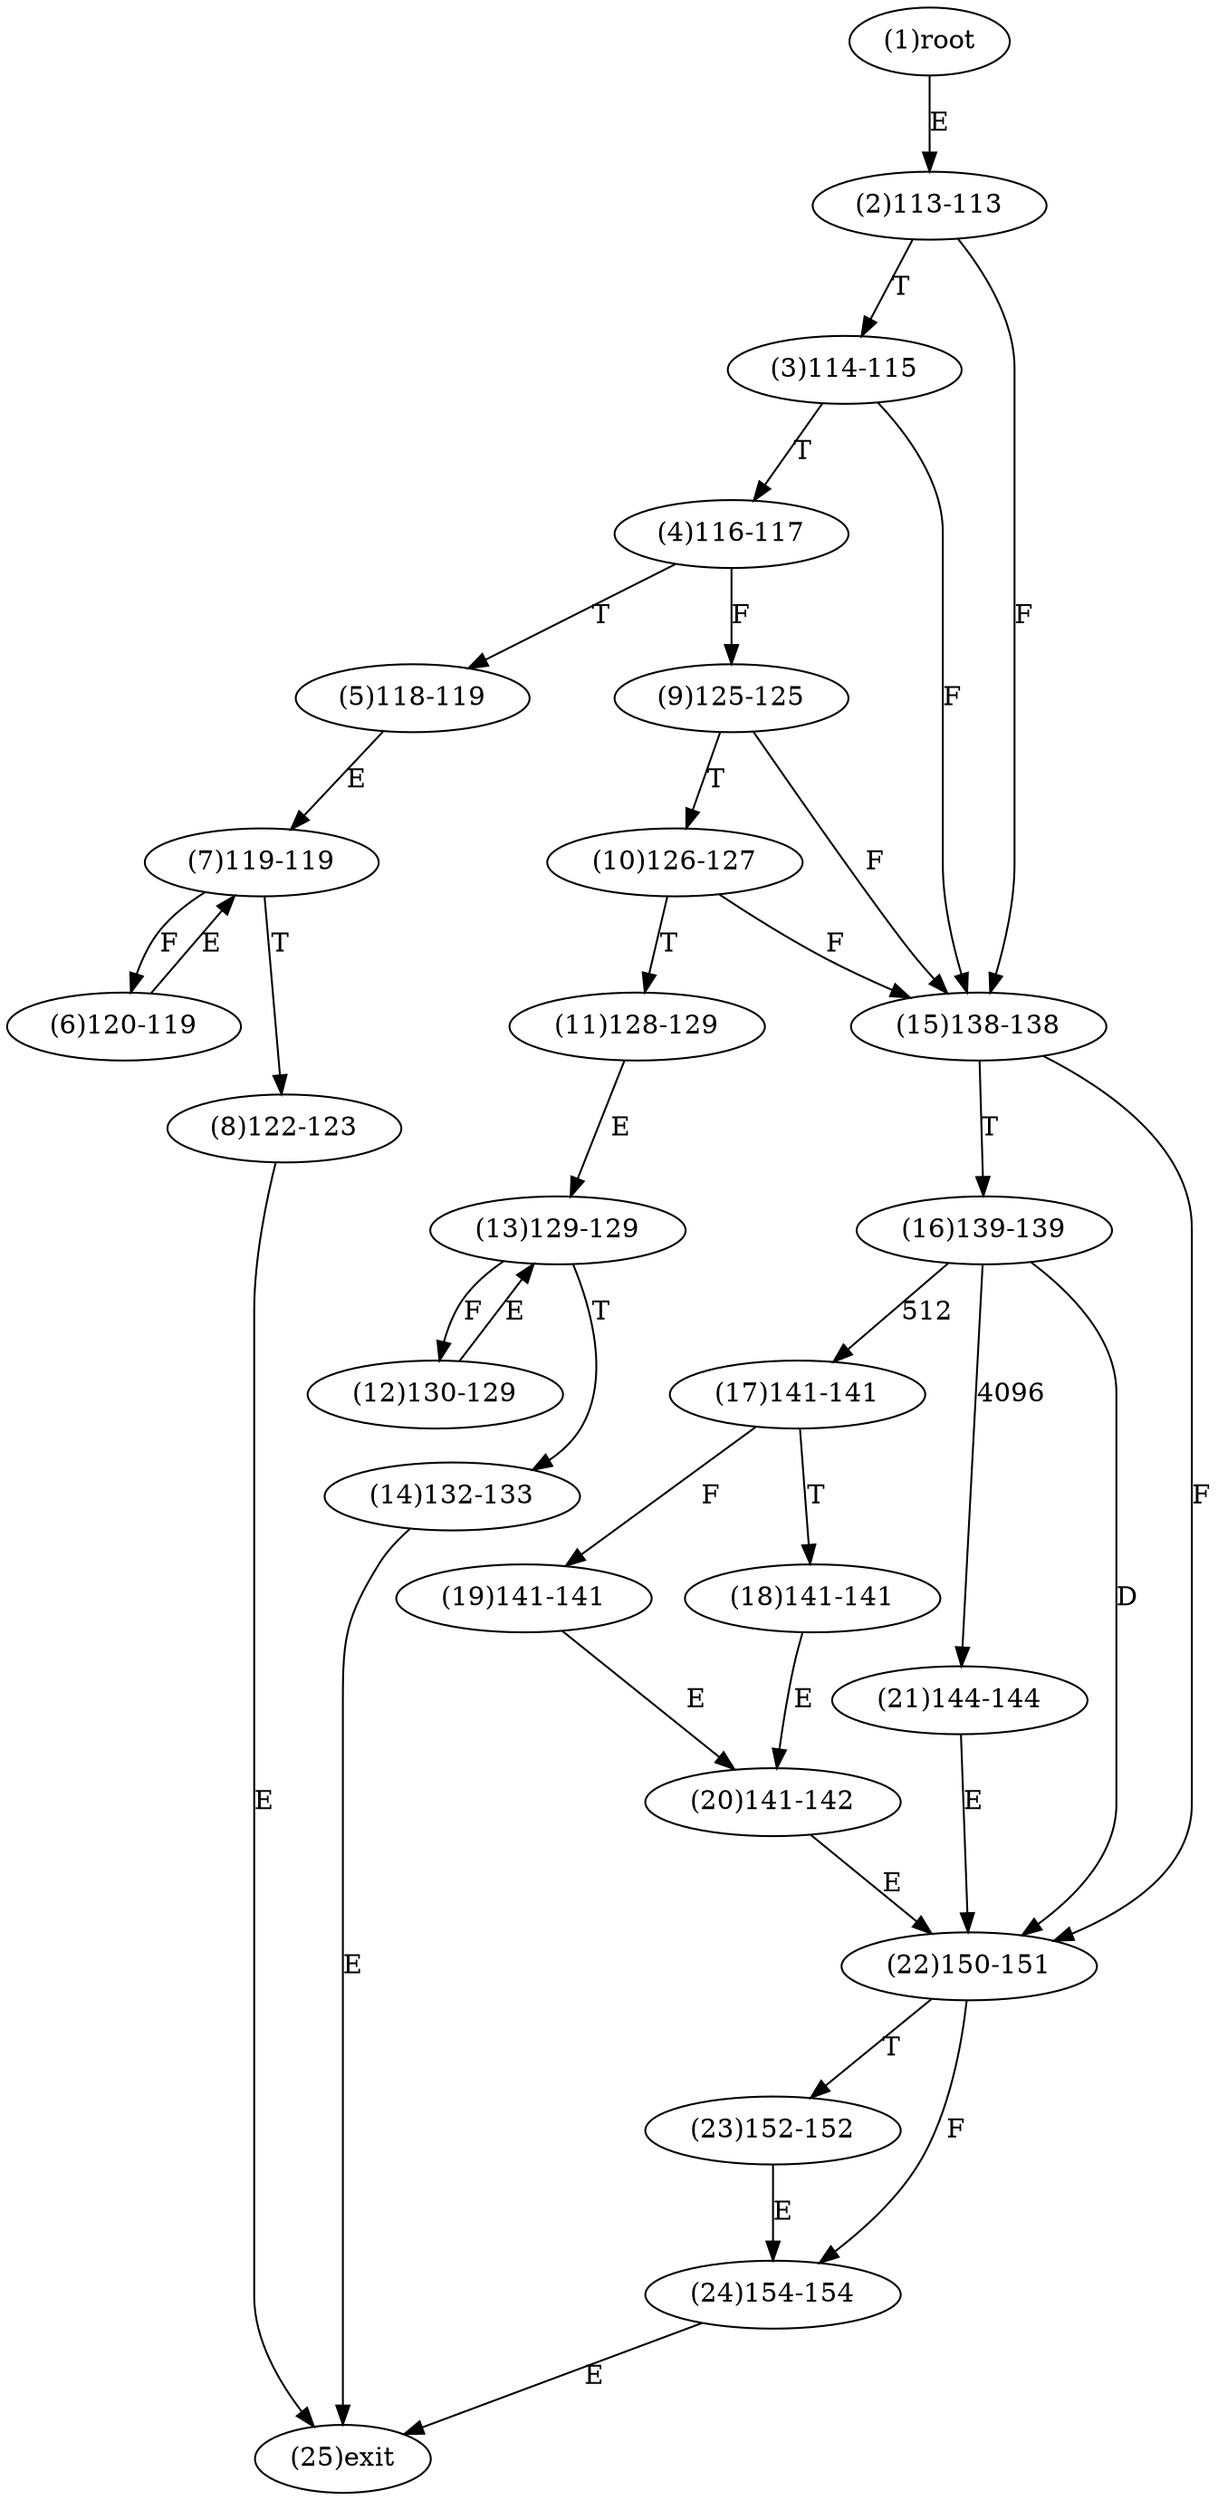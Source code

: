 digraph "" { 
1[ label="(1)root"];
2[ label="(2)113-113"];
3[ label="(3)114-115"];
4[ label="(4)116-117"];
5[ label="(5)118-119"];
6[ label="(6)120-119"];
7[ label="(7)119-119"];
8[ label="(8)122-123"];
9[ label="(9)125-125"];
10[ label="(10)126-127"];
11[ label="(11)128-129"];
12[ label="(12)130-129"];
13[ label="(13)129-129"];
14[ label="(14)132-133"];
15[ label="(15)138-138"];
17[ label="(17)141-141"];
16[ label="(16)139-139"];
19[ label="(19)141-141"];
18[ label="(18)141-141"];
21[ label="(21)144-144"];
20[ label="(20)141-142"];
23[ label="(23)152-152"];
22[ label="(22)150-151"];
25[ label="(25)exit"];
24[ label="(24)154-154"];
1->2[ label="E"];
2->15[ label="F"];
2->3[ label="T"];
3->15[ label="F"];
3->4[ label="T"];
4->9[ label="F"];
4->5[ label="T"];
5->7[ label="E"];
6->7[ label="E"];
7->6[ label="F"];
7->8[ label="T"];
8->25[ label="E"];
9->15[ label="F"];
9->10[ label="T"];
10->15[ label="F"];
10->11[ label="T"];
11->13[ label="E"];
12->13[ label="E"];
13->12[ label="F"];
13->14[ label="T"];
14->25[ label="E"];
15->22[ label="F"];
15->16[ label="T"];
16->17[ label="512"];
16->21[ label="4096"];
16->22[ label="D"];
17->19[ label="F"];
17->18[ label="T"];
18->20[ label="E"];
19->20[ label="E"];
20->22[ label="E"];
21->22[ label="E"];
22->24[ label="F"];
22->23[ label="T"];
23->24[ label="E"];
24->25[ label="E"];
}